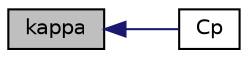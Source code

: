 digraph "kappa"
{
  bgcolor="transparent";
  edge [fontname="Helvetica",fontsize="10",labelfontname="Helvetica",labelfontsize="10"];
  node [fontname="Helvetica",fontsize="10",shape=record];
  rankdir="LR";
  Node1386 [label="kappa",height=0.2,width=0.4,color="black", fillcolor="grey75", style="filled", fontcolor="black"];
  Node1386 -> Node1387 [dir="back",color="midnightblue",fontsize="10",style="solid",fontname="Helvetica"];
  Node1387 [label="Cp",height=0.2,width=0.4,color="black",URL="$a30141.html#ace64ba24a7339288e9b10dfa190183a2",tooltip="Return specific heat capacity [J/kg/K]. "];
}
